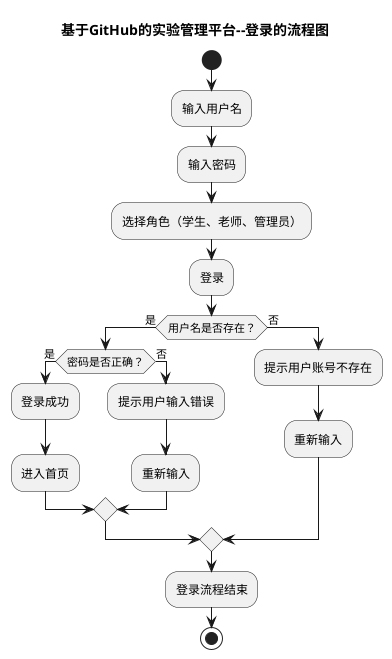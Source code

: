 @startuml
title 基于GitHub的实验管理平台--登录的流程图
start
:输入用户名;
:输入密码;
:选择角色（学生、老师、管理员）;
:登录;
if(用户名是否存在？) then(是)
    if(密码是否正确？) then(是)
        :登录成功;
        :进入首页;
     else(否)
        :提示用户输入错误;
        :重新输入;
     endif;
else(否)
    :提示用户账号不存在;
    :重新输入;
endif;
:登录流程结束;
stop;
@enduml
